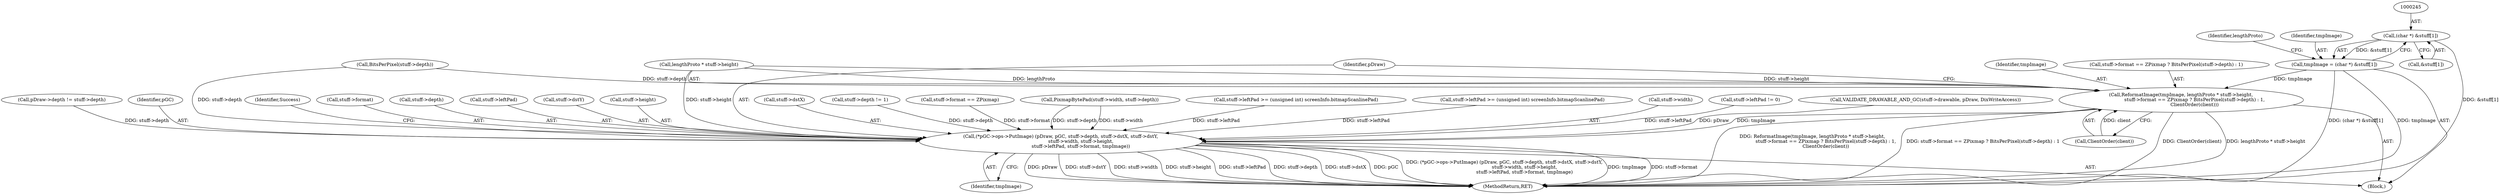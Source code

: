 digraph "0_xserver_dc777c346d5d452a53b13b917c45f6a1bad2f20b@array" {
"1000244" [label="(Call,(char *) &stuff[1])"];
"1000242" [label="(Call,tmpImage = (char *) &stuff[1])"];
"1000280" [label="(Call,ReformatImage(tmpImage, lengthProto * stuff->height,\n                  stuff->format == ZPixmap ? BitsPerPixel(stuff->depth) : 1,\n                  ClientOrder(client)))"];
"1000300" [label="(Call,(*pGC->ops->PutImage) (pDraw, pGC, stuff->depth, stuff->dstX, stuff->dstY,\n                           stuff->width, stuff->height,\n                           stuff->leftPad, stuff->format, tmpImage))"];
"1000326" [label="(Identifier,Success)"];
"1000321" [label="(Call,stuff->format)"];
"1000303" [label="(Call,stuff->depth)"];
"1000298" [label="(Call,ClientOrder(client))"];
"1000251" [label="(Identifier,lengthProto)"];
"1000318" [label="(Call,stuff->leftPad)"];
"1000309" [label="(Call,stuff->dstY)"];
"1000300" [label="(Call,(*pGC->ops->PutImage) (pDraw, pGC, stuff->depth, stuff->dstX, stuff->dstY,\n                           stuff->width, stuff->height,\n                           stuff->leftPad, stuff->format, tmpImage))"];
"1000315" [label="(Call,stuff->height)"];
"1000246" [label="(Call,&stuff[1])"];
"1000244" [label="(Call,(char *) &stuff[1])"];
"1000282" [label="(Call,lengthProto * stuff->height)"];
"1000134" [label="(Call,stuff->leftPad >= (unsigned int) screenInfo.bitmapScanlinePad)"];
"1000280" [label="(Call,ReformatImage(tmpImage, lengthProto * stuff->height,\n                  stuff->format == ZPixmap ? BitsPerPixel(stuff->depth) : 1,\n                  ClientOrder(client)))"];
"1000312" [label="(Call,stuff->width)"];
"1000215" [label="(Call,stuff->leftPad != 0)"];
"1000281" [label="(Identifier,tmpImage)"];
"1000114" [label="(Call,VALIDATE_DRAWABLE_AND_GC(stuff->drawable, pDraw, DixWriteAccess))"];
"1000165" [label="(Call,pDraw->depth != stuff->depth)"];
"1000243" [label="(Identifier,tmpImage)"];
"1000287" [label="(Call,stuff->format == ZPixmap ? BitsPerPixel(stuff->depth) : 1)"];
"1000302" [label="(Identifier,pGC)"];
"1000104" [label="(Block,)"];
"1000301" [label="(Identifier,pDraw)"];
"1000242" [label="(Call,tmpImage = (char *) &stuff[1])"];
"1000324" [label="(Identifier,tmpImage)"];
"1000293" [label="(Call,BitsPerPixel(stuff->depth))"];
"1000306" [label="(Call,stuff->dstX)"];
"1000327" [label="(MethodReturn,RET)"];
"1000129" [label="(Call,stuff->depth != 1)"];
"1000288" [label="(Call,stuff->format == ZPixmap)"];
"1000224" [label="(Call,PixmapBytePad(stuff->width, stuff->depth))"];
"1000172" [label="(Call,stuff->leftPad >= (unsigned int) screenInfo.bitmapScanlinePad)"];
"1000244" -> "1000242"  [label="AST: "];
"1000244" -> "1000246"  [label="CFG: "];
"1000245" -> "1000244"  [label="AST: "];
"1000246" -> "1000244"  [label="AST: "];
"1000242" -> "1000244"  [label="CFG: "];
"1000244" -> "1000327"  [label="DDG: &stuff[1]"];
"1000244" -> "1000242"  [label="DDG: &stuff[1]"];
"1000242" -> "1000104"  [label="AST: "];
"1000243" -> "1000242"  [label="AST: "];
"1000251" -> "1000242"  [label="CFG: "];
"1000242" -> "1000327"  [label="DDG: tmpImage"];
"1000242" -> "1000327"  [label="DDG: (char *) &stuff[1]"];
"1000242" -> "1000280"  [label="DDG: tmpImage"];
"1000280" -> "1000104"  [label="AST: "];
"1000280" -> "1000298"  [label="CFG: "];
"1000281" -> "1000280"  [label="AST: "];
"1000282" -> "1000280"  [label="AST: "];
"1000287" -> "1000280"  [label="AST: "];
"1000298" -> "1000280"  [label="AST: "];
"1000301" -> "1000280"  [label="CFG: "];
"1000280" -> "1000327"  [label="DDG: ClientOrder(client)"];
"1000280" -> "1000327"  [label="DDG: lengthProto * stuff->height"];
"1000280" -> "1000327"  [label="DDG: ReformatImage(tmpImage, lengthProto * stuff->height,\n                  stuff->format == ZPixmap ? BitsPerPixel(stuff->depth) : 1,\n                  ClientOrder(client))"];
"1000280" -> "1000327"  [label="DDG: stuff->format == ZPixmap ? BitsPerPixel(stuff->depth) : 1"];
"1000282" -> "1000280"  [label="DDG: lengthProto"];
"1000282" -> "1000280"  [label="DDG: stuff->height"];
"1000293" -> "1000280"  [label="DDG: stuff->depth"];
"1000298" -> "1000280"  [label="DDG: client"];
"1000280" -> "1000300"  [label="DDG: tmpImage"];
"1000300" -> "1000104"  [label="AST: "];
"1000300" -> "1000324"  [label="CFG: "];
"1000301" -> "1000300"  [label="AST: "];
"1000302" -> "1000300"  [label="AST: "];
"1000303" -> "1000300"  [label="AST: "];
"1000306" -> "1000300"  [label="AST: "];
"1000309" -> "1000300"  [label="AST: "];
"1000312" -> "1000300"  [label="AST: "];
"1000315" -> "1000300"  [label="AST: "];
"1000318" -> "1000300"  [label="AST: "];
"1000321" -> "1000300"  [label="AST: "];
"1000324" -> "1000300"  [label="AST: "];
"1000326" -> "1000300"  [label="CFG: "];
"1000300" -> "1000327"  [label="DDG: pDraw"];
"1000300" -> "1000327"  [label="DDG: stuff->dstY"];
"1000300" -> "1000327"  [label="DDG: stuff->width"];
"1000300" -> "1000327"  [label="DDG: stuff->height"];
"1000300" -> "1000327"  [label="DDG: stuff->leftPad"];
"1000300" -> "1000327"  [label="DDG: stuff->depth"];
"1000300" -> "1000327"  [label="DDG: stuff->dstX"];
"1000300" -> "1000327"  [label="DDG: pGC"];
"1000300" -> "1000327"  [label="DDG: (*pGC->ops->PutImage) (pDraw, pGC, stuff->depth, stuff->dstX, stuff->dstY,\n                           stuff->width, stuff->height,\n                           stuff->leftPad, stuff->format, tmpImage)"];
"1000300" -> "1000327"  [label="DDG: tmpImage"];
"1000300" -> "1000327"  [label="DDG: stuff->format"];
"1000114" -> "1000300"  [label="DDG: pDraw"];
"1000129" -> "1000300"  [label="DDG: stuff->depth"];
"1000293" -> "1000300"  [label="DDG: stuff->depth"];
"1000224" -> "1000300"  [label="DDG: stuff->depth"];
"1000224" -> "1000300"  [label="DDG: stuff->width"];
"1000165" -> "1000300"  [label="DDG: stuff->depth"];
"1000282" -> "1000300"  [label="DDG: stuff->height"];
"1000215" -> "1000300"  [label="DDG: stuff->leftPad"];
"1000172" -> "1000300"  [label="DDG: stuff->leftPad"];
"1000134" -> "1000300"  [label="DDG: stuff->leftPad"];
"1000288" -> "1000300"  [label="DDG: stuff->format"];
}
